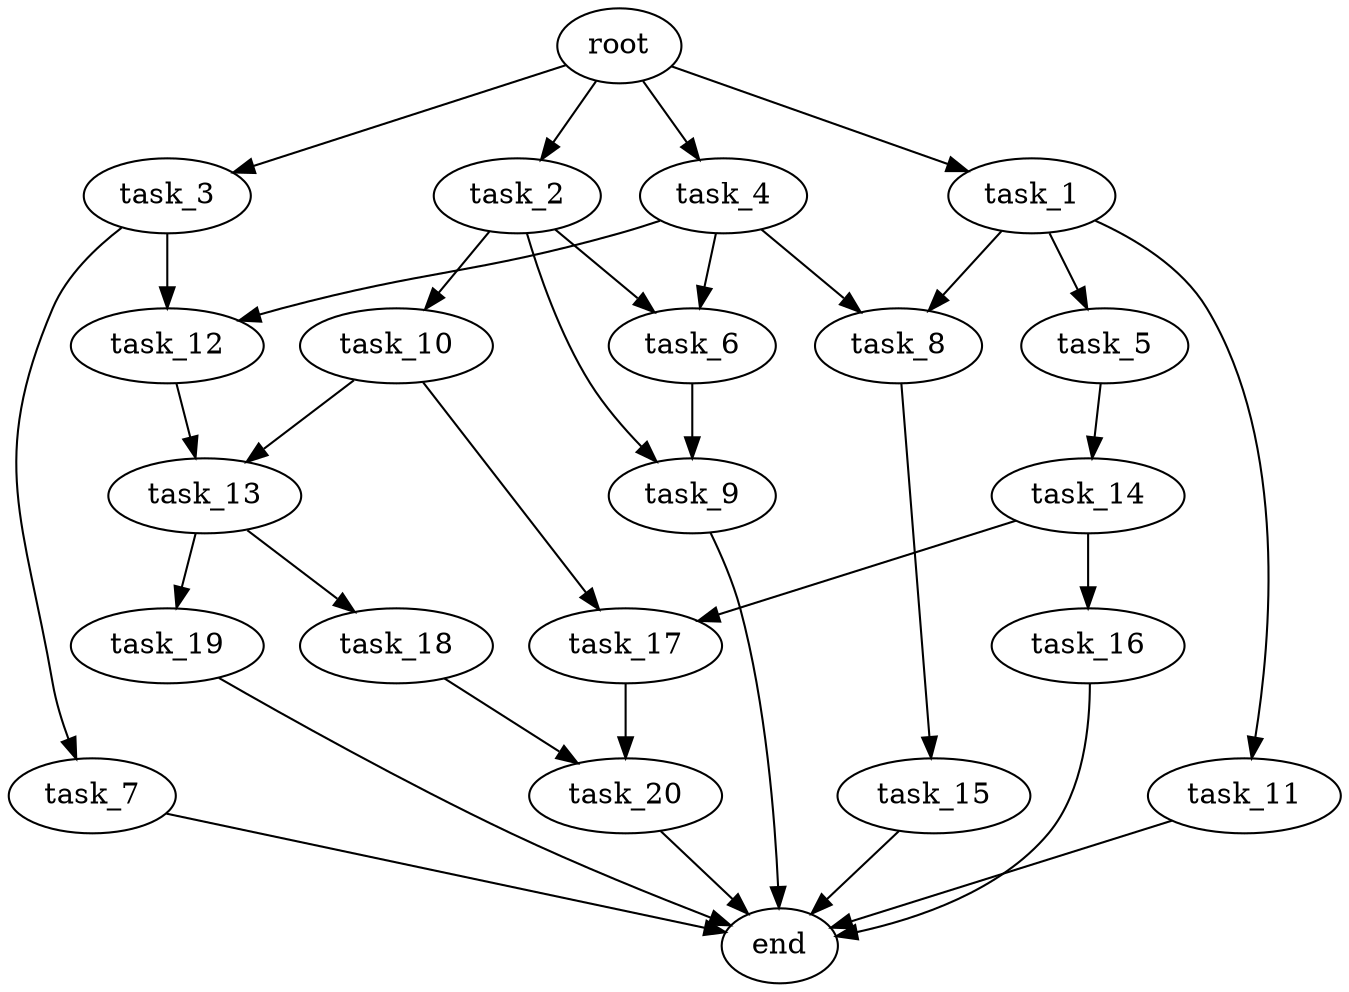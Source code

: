 digraph G {
  root [size="0.000000e+00"];
  task_1 [size="7.429526e+10"];
  task_2 [size="8.088278e+10"];
  task_3 [size="4.129626e+10"];
  task_4 [size="8.534967e+10"];
  task_5 [size="1.824889e+10"];
  task_6 [size="2.896663e+10"];
  task_7 [size="6.369290e+10"];
  task_8 [size="6.177676e+10"];
  task_9 [size="2.722069e+10"];
  task_10 [size="6.227915e+10"];
  task_11 [size="1.878707e+10"];
  task_12 [size="1.949346e+09"];
  task_13 [size="4.972711e+09"];
  task_14 [size="5.350173e+10"];
  task_15 [size="1.860190e+10"];
  task_16 [size="1.023633e+10"];
  task_17 [size="2.692682e+10"];
  task_18 [size="7.152244e+10"];
  task_19 [size="7.271344e+10"];
  task_20 [size="2.328872e+10"];
  end [size="0.000000e+00"];

  root -> task_1 [size="1.000000e-12"];
  root -> task_2 [size="1.000000e-12"];
  root -> task_3 [size="1.000000e-12"];
  root -> task_4 [size="1.000000e-12"];
  task_1 -> task_5 [size="1.824889e+08"];
  task_1 -> task_8 [size="3.088838e+08"];
  task_1 -> task_11 [size="1.878707e+08"];
  task_2 -> task_6 [size="1.448332e+08"];
  task_2 -> task_9 [size="1.361035e+08"];
  task_2 -> task_10 [size="6.227915e+08"];
  task_3 -> task_7 [size="6.369290e+08"];
  task_3 -> task_12 [size="9.746729e+06"];
  task_4 -> task_6 [size="1.448332e+08"];
  task_4 -> task_8 [size="3.088838e+08"];
  task_4 -> task_12 [size="9.746729e+06"];
  task_5 -> task_14 [size="5.350173e+08"];
  task_6 -> task_9 [size="1.361035e+08"];
  task_7 -> end [size="1.000000e-12"];
  task_8 -> task_15 [size="1.860190e+08"];
  task_9 -> end [size="1.000000e-12"];
  task_10 -> task_13 [size="2.486355e+07"];
  task_10 -> task_17 [size="1.346341e+08"];
  task_11 -> end [size="1.000000e-12"];
  task_12 -> task_13 [size="2.486355e+07"];
  task_13 -> task_18 [size="7.152244e+08"];
  task_13 -> task_19 [size="7.271344e+08"];
  task_14 -> task_16 [size="1.023633e+08"];
  task_14 -> task_17 [size="1.346341e+08"];
  task_15 -> end [size="1.000000e-12"];
  task_16 -> end [size="1.000000e-12"];
  task_17 -> task_20 [size="1.164436e+08"];
  task_18 -> task_20 [size="1.164436e+08"];
  task_19 -> end [size="1.000000e-12"];
  task_20 -> end [size="1.000000e-12"];
}
